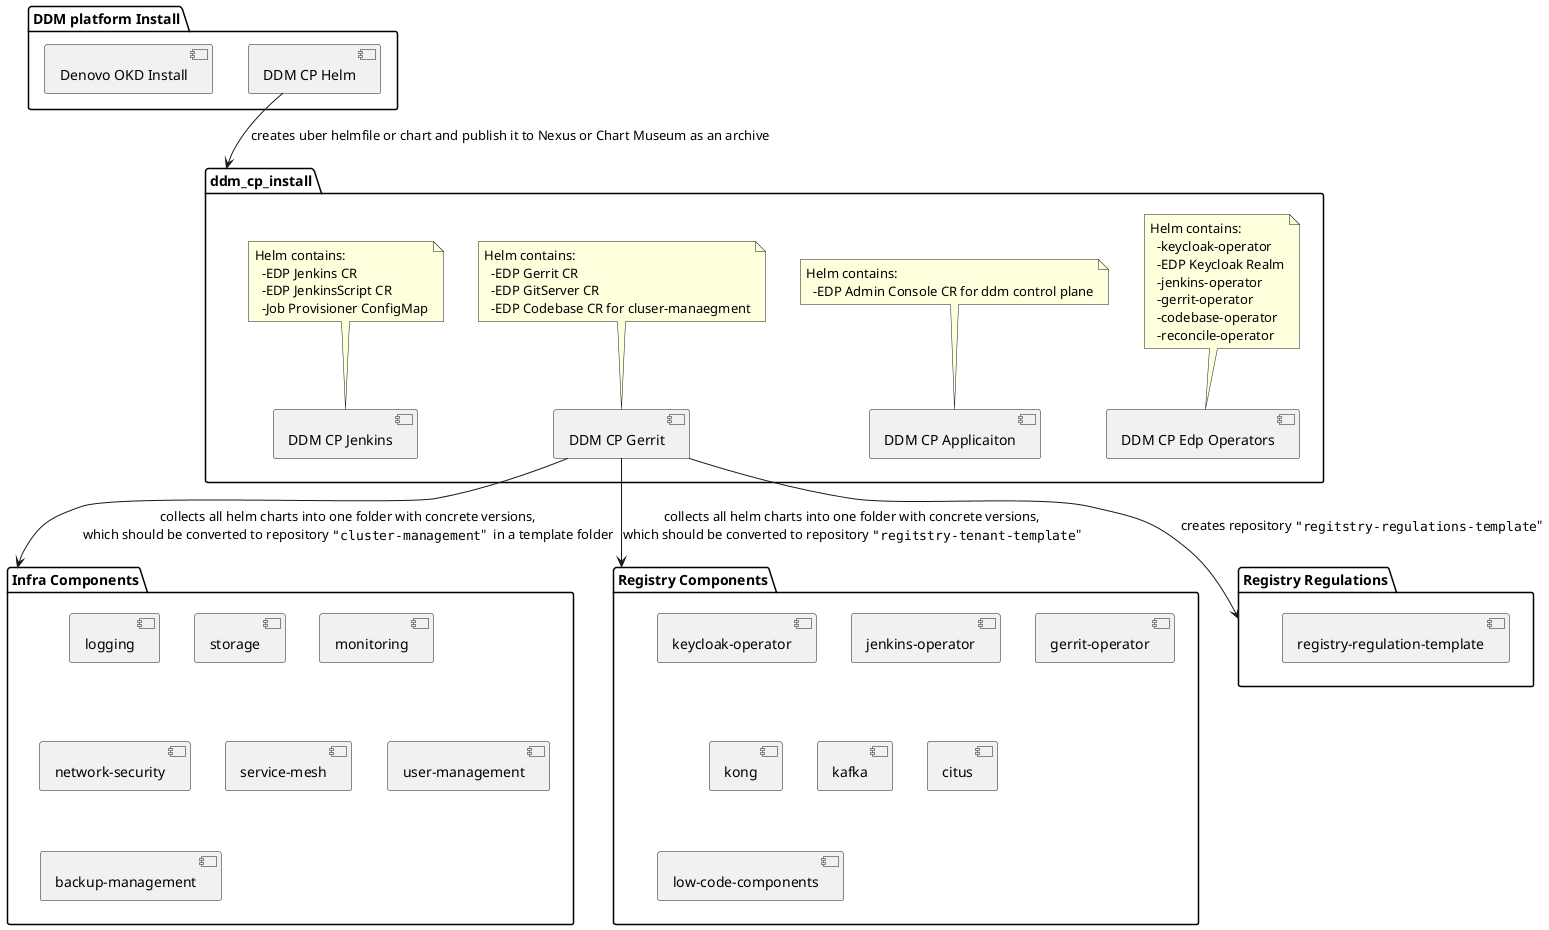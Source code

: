 @startuml

package "DDM platform Install" as ddm_platrom_install{
  [Denovo OKD Install] as denovo_okd_install
  [DDM CP Helm] as ddm_cp_helm
}
ddm_cp_helm -down-> ddm_cp_install: creates uber helmfile or chart and publish it to Nexus or Chart Museum as an archive

package "DDM Control Plane (CP) install" as ddm_cp_install {
  [DDM CP Edp Operators] as ddm_cp_edp_operators
  note top of ddm_cp_edp_operators
    Helm contains:
      -keycloak-operator
      -EDP Keycloak Realm
      -jenkins-operator
      -gerrit-operator
      -codebase-operator
      -reconcile-operator
  end note
  [DDM CP Applicaiton] as ddm_cp_app
  note top of ddm_cp_app
    Helm contains:
      -EDP Admin Console CR for ddm control plane
  end note
  [DDM CP Gerrit] as ddm_gerrit
  note top of ddm_gerrit
    Helm contains:
      -EDP Gerrit CR
      -EDP GitServer CR
      -EDP Codebase CR for cluser-manaegment
  end note
  [DDM CP Jenkins] as ddm_jenkins
  note top of ddm_jenkins
    Helm contains:
      -EDP Jenkins CR
      -EDP JenkinsScript CR
      -Job Provisioner ConfigMap
  end note
}

package "Infra Components" as infra_components {
  [logging]
  [storage]
  [monitoring]
  [network-security]
  [service-mesh]
  [user-management]
  [backup-management]
}

denovo_okd_install -[hidden]down-> ddm_cp_install
ddm_gerrit -down-> infra_components : collects all helm charts into one folder with concrete versions,\nwhich should be converted to repository """cluster-management"""  in a template folder

package "Registry Components" as registry_components {
  [keycloak-operator]
  [jenkins-operator]
  [gerrit-operator]
  [kong]
  [kafka]
  [citus]
  [low-code-components]
}

ddm_gerrit -down-> registry_components : collects all helm charts into one folder with concrete versions,\nwhich should be converted to repository """regitstry-tenant-template"""

package "Registry Regulations" as registry_regulations {
  [registry-regulation-template]
}

ddm_gerrit -down-> registry_regulations : creates repository """regitstry-regulations-template"""


@enduml